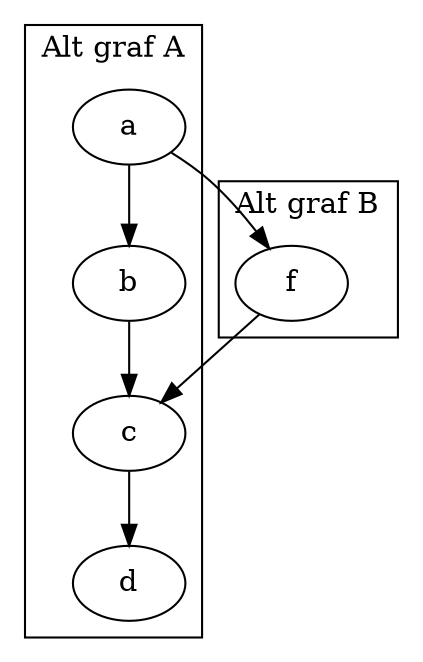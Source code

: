 digraph {
    subgraph cluster_0 {
        label="Alt graf A";
        a -> b;
        b -> c;
        c -> d;
    }

    subgraph cluster_1 {
        label="Alt graf B";
        a -> f;
        f -> c;
    }
}
